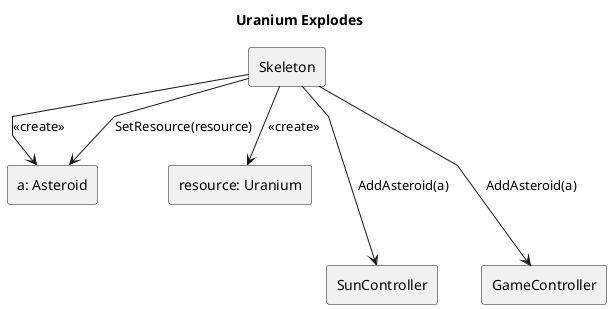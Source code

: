 @startuml Uranium explodes

title Uranium Explodes

skinparam Linetype polyline

rectangle "Skeleton" as c
rectangle "a: Asteroid" as a
rectangle "resource: Uranium" as r

rectangle "SunController" as sun
rectangle "GameController" as game



c --> a : "<<create>>"
c --> r : <<create>>
c --> a : SetResource(resource)

c ---> sun : AddAsteroid(a)

c ---> game: AddAsteroid(a)

@enduml